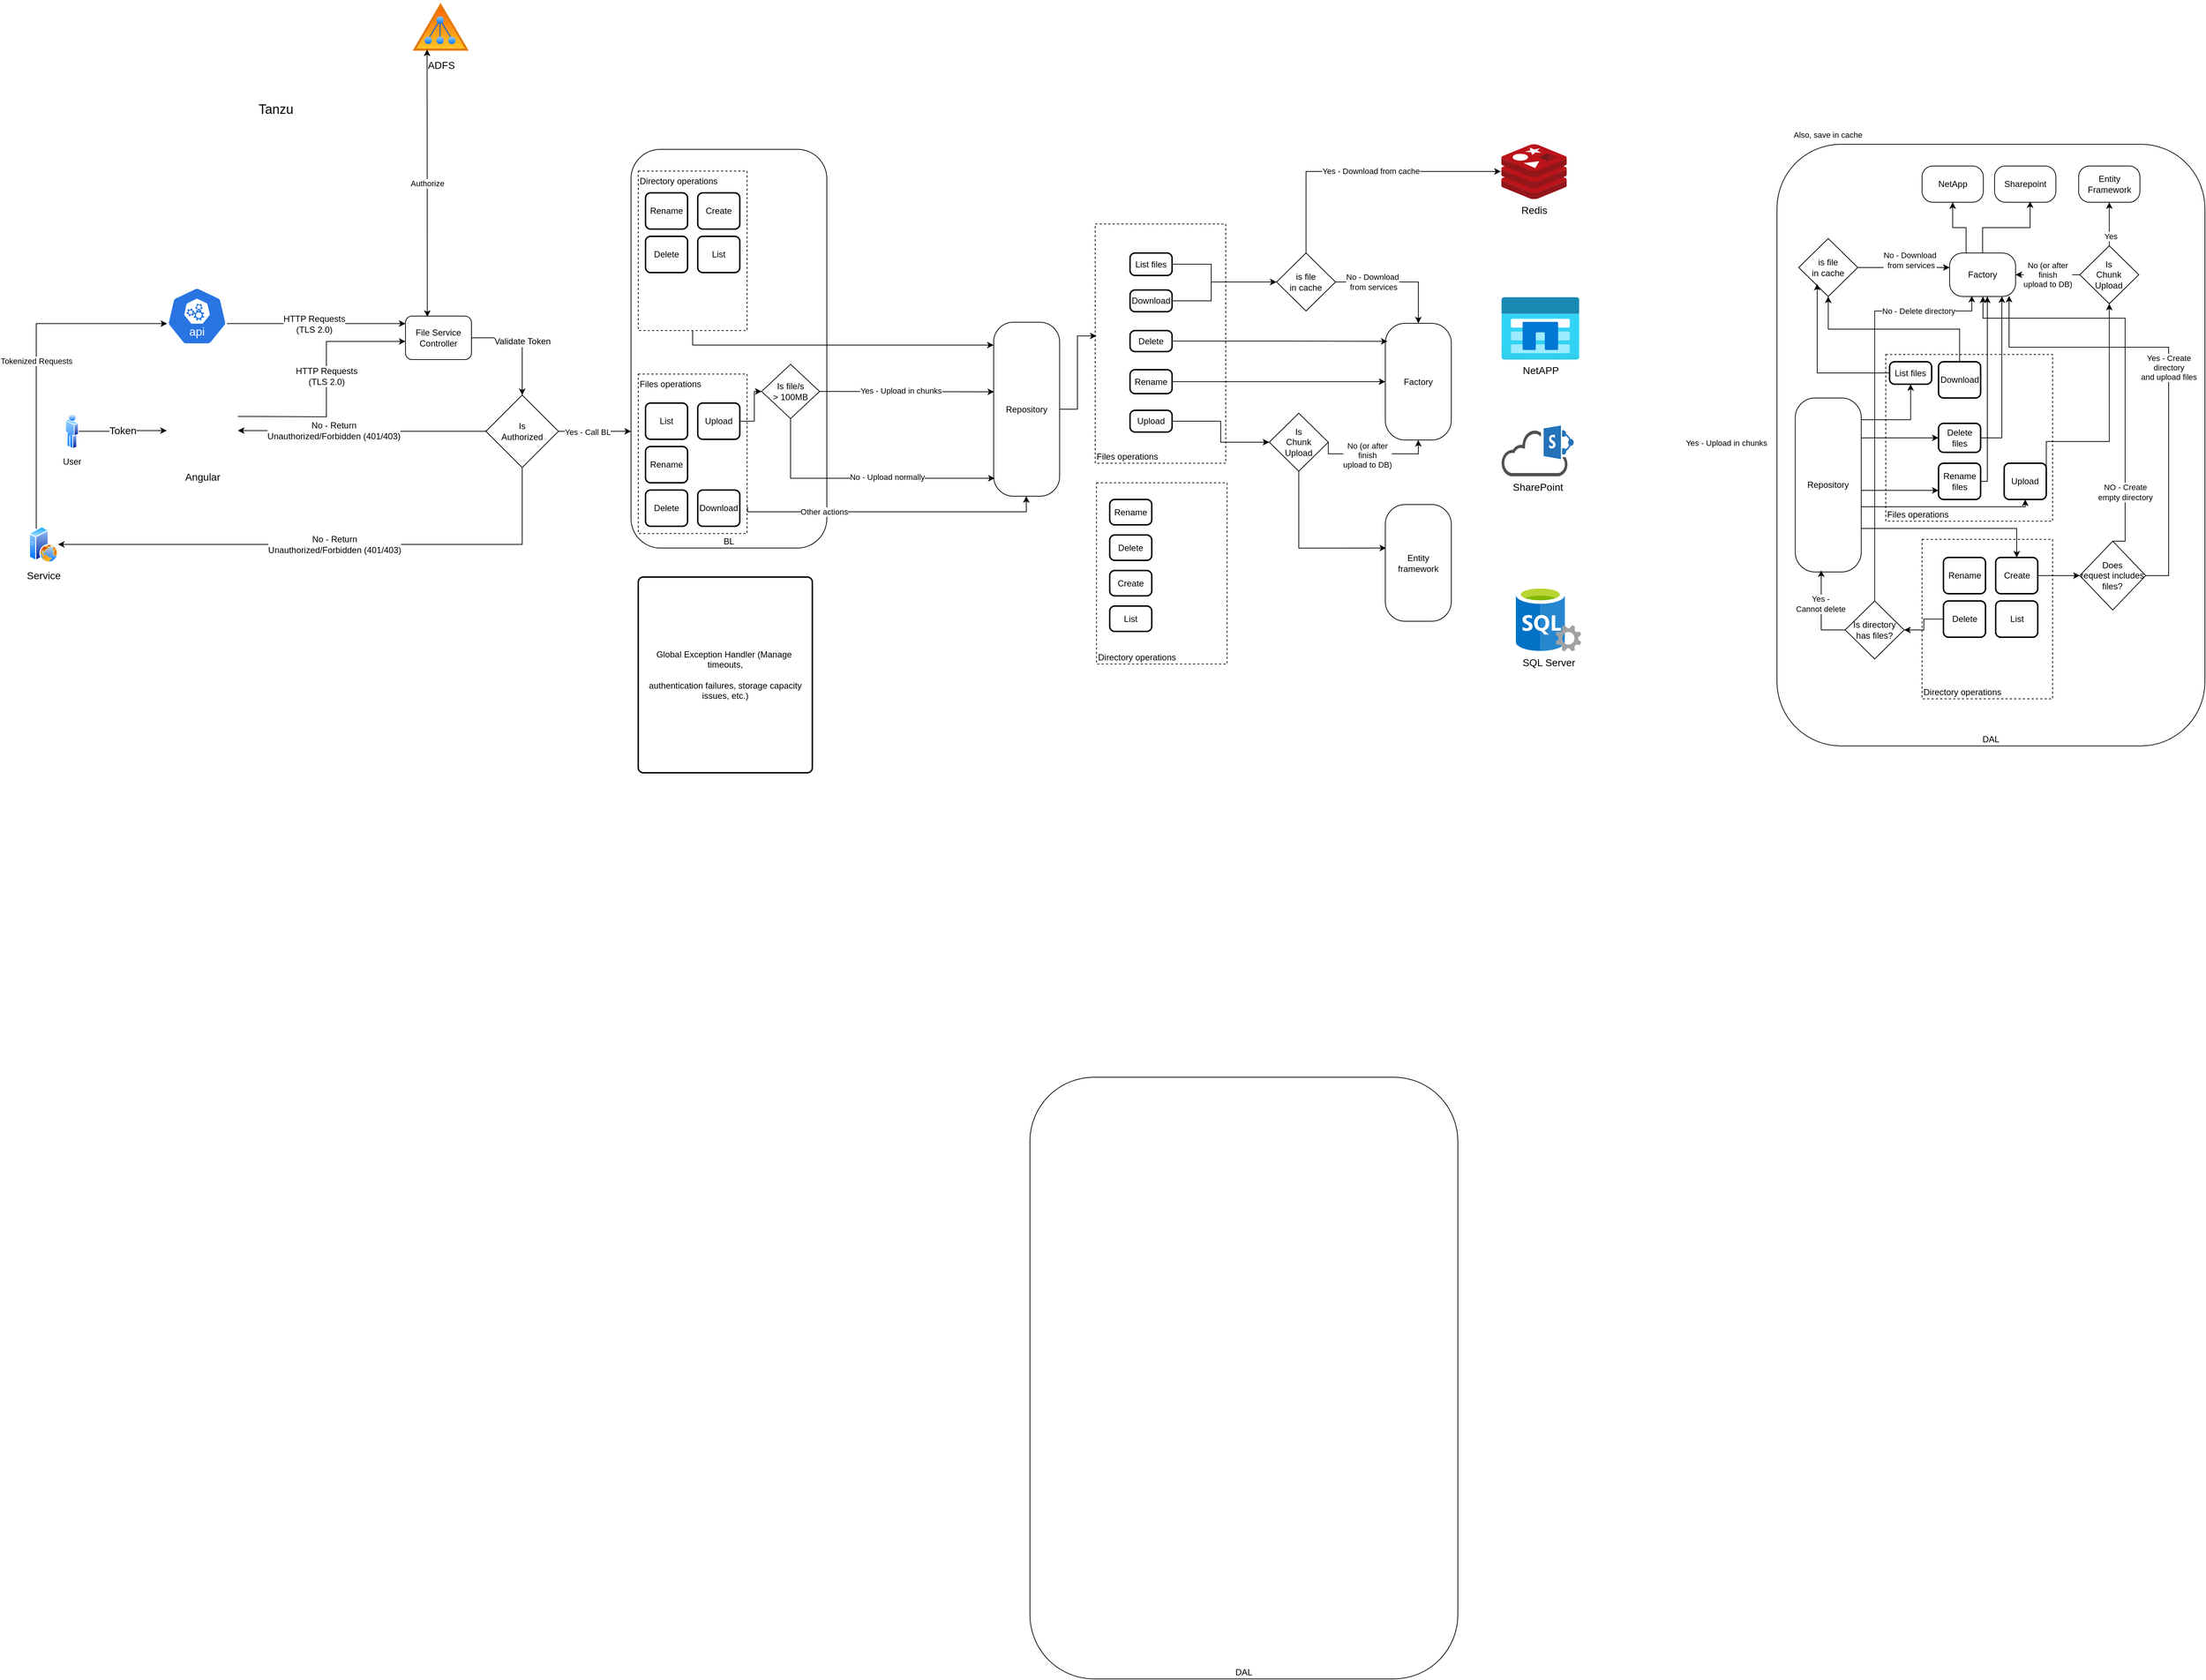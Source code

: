 <mxfile version="26.0.16">
  <diagram name="Page-1" id="DkCKMyg1tVyzqoW7HSBp">
    <mxGraphModel dx="2284" dy="746" grid="1" gridSize="10" guides="1" tooltips="1" connect="1" arrows="1" fold="1" page="1" pageScale="1" pageWidth="850" pageHeight="1100" math="0" shadow="0">
      <root>
        <mxCell id="0" />
        <mxCell id="1" parent="0" />
        <mxCell id="cBA7sRYi_IcgjNRqiYrO-47" value="BL" style="rounded=1;whiteSpace=wrap;html=1;verticalAlign=bottom;" parent="1" vertex="1">
          <mxGeometry x="700" y="220" width="270" height="550" as="geometry" />
        </mxCell>
        <mxCell id="cBA7sRYi_IcgjNRqiYrO-193" value="Files operations" style="rounded=0;whiteSpace=wrap;html=1;dashed=1;align=left;verticalAlign=top;" parent="1" vertex="1">
          <mxGeometry x="710" y="530" width="150" height="220" as="geometry" />
        </mxCell>
        <mxCell id="cBA7sRYi_IcgjNRqiYrO-1" value="&lt;font style=&quot;font-size: 14px;&quot;&gt;Redis&lt;/font&gt;" style="image;sketch=0;aspect=fixed;html=1;points=[];align=center;fontSize=12;image=img/lib/mscae/Cache_Redis_Product.svg;" parent="1" vertex="1">
          <mxGeometry x="1900" y="213.0" width="90" height="75.6" as="geometry" />
        </mxCell>
        <mxCell id="cBA7sRYi_IcgjNRqiYrO-2" value="&lt;font style=&quot;font-size: 14px;&quot;&gt;SQL Server&lt;/font&gt;" style="image;sketch=0;aspect=fixed;html=1;points=[];align=center;fontSize=12;image=img/lib/mscae/SQL_Servers.svg;" parent="1" vertex="1">
          <mxGeometry x="1920.0" y="822.5" width="90" height="90" as="geometry" />
        </mxCell>
        <mxCell id="cBA7sRYi_IcgjNRqiYrO-3" value="&lt;font style=&quot;font-size: 14px;&quot;&gt;SharePoint&lt;/font&gt;" style="sketch=0;pointerEvents=1;shadow=0;dashed=0;html=1;strokeColor=none;fillColor=#505050;labelPosition=center;verticalLabelPosition=bottom;outlineConnect=0;verticalAlign=top;align=center;shape=mxgraph.office.clouds.cloud_sharepoint;" parent="1" vertex="1">
          <mxGeometry x="1900" y="601" width="100" height="70" as="geometry" />
        </mxCell>
        <mxCell id="cBA7sRYi_IcgjNRqiYrO-4" value="&lt;font style=&quot;font-size: 14px;&quot;&gt;NetAPP&lt;/font&gt;" style="image;aspect=fixed;html=1;points=[];align=center;fontSize=12;image=img/lib/azure2/storage/Azure_NetApp_Files.svg;" parent="1" vertex="1">
          <mxGeometry x="1900" y="424" width="107.5" height="86" as="geometry" />
        </mxCell>
        <mxCell id="cBA7sRYi_IcgjNRqiYrO-5" value="&lt;font style=&quot;font-size: 14px;&quot;&gt;ADFS&lt;/font&gt;" style="image;aspect=fixed;perimeter=ellipsePerimeter;html=1;align=center;shadow=0;dashed=0;spacingTop=3;image=img/lib/active_directory/active_directory.svg;" parent="1" vertex="1">
          <mxGeometry x="395.29" y="14" width="84.71" height="72" as="geometry" />
        </mxCell>
        <mxCell id="cBA7sRYi_IcgjNRqiYrO-35" value="&lt;font style=&quot;font-size: 12px;&quot;&gt;HTTP Requests &lt;br&gt;(TLS 2.0)&lt;/font&gt;" style="edgeStyle=orthogonalEdgeStyle;rounded=0;orthogonalLoop=1;jettySize=auto;html=1;entryX=0;entryY=0.5;entryDx=0;entryDy=0;exitX=1;exitY=0.25;exitDx=0;exitDy=0;" parent="1" edge="1">
          <mxGeometry x="0.06" relative="1" as="geometry">
            <mxPoint x="158.0" y="588.47" as="sourcePoint" />
            <mxPoint x="389.04" y="484.97" as="targetPoint" />
            <Array as="points">
              <mxPoint x="178" y="588.97" />
              <mxPoint x="280" y="588.97" />
              <mxPoint x="280" y="484.97" />
            </Array>
            <mxPoint as="offset" />
          </mxGeometry>
        </mxCell>
        <mxCell id="cBA7sRYi_IcgjNRqiYrO-6" value="&lt;font style=&quot;font-size: 14px;&quot;&gt;Angular&lt;/font&gt;" style="shape=image;html=1;verticalAlign=top;verticalLabelPosition=bottom;labelBackgroundColor=#ffffff;imageAspect=0;aspect=fixed;image=https://cdn0.iconfinder.com/data/icons/long-shadow-web-icons/512/angular-symbol-128.png" parent="1" vertex="1">
          <mxGeometry x="60" y="559" width="98" height="98" as="geometry" />
        </mxCell>
        <mxCell id="cBA7sRYi_IcgjNRqiYrO-17" value="&lt;font style=&quot;font-size: 14px;&quot;&gt;Token&lt;/font&gt;" style="edgeStyle=orthogonalEdgeStyle;rounded=0;orthogonalLoop=1;jettySize=auto;html=1;" parent="1" source="cBA7sRYi_IcgjNRqiYrO-13" target="cBA7sRYi_IcgjNRqiYrO-6" edge="1">
          <mxGeometry relative="1" as="geometry" />
        </mxCell>
        <mxCell id="cBA7sRYi_IcgjNRqiYrO-13" value="User" style="image;aspect=fixed;perimeter=ellipsePerimeter;html=1;align=center;shadow=0;dashed=0;spacingTop=3;image=img/lib/active_directory/user.svg;" parent="1" vertex="1">
          <mxGeometry x="-80" y="584" width="18.5" height="50" as="geometry" />
        </mxCell>
        <mxCell id="cBA7sRYi_IcgjNRqiYrO-24" value="&lt;font style=&quot;font-size: 14px;&quot;&gt;Service&lt;/font&gt;" style="image;aspect=fixed;perimeter=ellipsePerimeter;html=1;align=center;shadow=0;dashed=0;spacingTop=3;image=img/lib/active_directory/web_server.svg;" parent="1" vertex="1">
          <mxGeometry x="-130" y="740" width="40" height="50" as="geometry" />
        </mxCell>
        <mxCell id="cBA7sRYi_IcgjNRqiYrO-45" value="&lt;font style=&quot;font-size: 12px;&quot;&gt;Validate Token&lt;/font&gt;" style="edgeStyle=orthogonalEdgeStyle;rounded=0;orthogonalLoop=1;jettySize=auto;html=1;exitX=1;exitY=0.5;exitDx=0;exitDy=0;entryX=0.5;entryY=0;entryDx=0;entryDy=0;" parent="1" source="cBA7sRYi_IcgjNRqiYrO-28" target="cBA7sRYi_IcgjNRqiYrO-43" edge="1">
          <mxGeometry relative="1" as="geometry" />
        </mxCell>
        <mxCell id="cBA7sRYi_IcgjNRqiYrO-28" value="File Service Controller" style="rounded=1;whiteSpace=wrap;html=1;" parent="1" vertex="1">
          <mxGeometry x="389.04" y="450" width="90.96" height="60" as="geometry" />
        </mxCell>
        <mxCell id="cBA7sRYi_IcgjNRqiYrO-39" value="Authorize" style="endArrow=classic;startArrow=classic;html=1;rounded=0;entryX=0.25;entryY=1;entryDx=0;entryDy=0;exitX=0.331;exitY=0.018;exitDx=0;exitDy=0;exitPerimeter=0;" parent="1" source="cBA7sRYi_IcgjNRqiYrO-28" target="cBA7sRYi_IcgjNRqiYrO-5" edge="1">
          <mxGeometry width="50" height="50" relative="1" as="geometry">
            <mxPoint x="420" y="390" as="sourcePoint" />
            <mxPoint x="470" y="340" as="targetPoint" />
          </mxGeometry>
        </mxCell>
        <mxCell id="cBA7sRYi_IcgjNRqiYrO-46" value="&lt;font style=&quot;font-size: 12px;&quot;&gt;No - Return &lt;br&gt;Unauthorized/Forbidden (401/403)&lt;/font&gt;" style="edgeStyle=orthogonalEdgeStyle;rounded=0;orthogonalLoop=1;jettySize=auto;html=1;exitX=0;exitY=0.5;exitDx=0;exitDy=0;" parent="1" source="cBA7sRYi_IcgjNRqiYrO-43" target="cBA7sRYi_IcgjNRqiYrO-6" edge="1">
          <mxGeometry x="0.23" relative="1" as="geometry">
            <mxPoint as="offset" />
          </mxGeometry>
        </mxCell>
        <mxCell id="cBA7sRYi_IcgjNRqiYrO-51" style="edgeStyle=orthogonalEdgeStyle;rounded=0;orthogonalLoop=1;jettySize=auto;html=1;exitX=0;exitY=0.5;exitDx=0;exitDy=0;" parent="1" source="cBA7sRYi_IcgjNRqiYrO-43" target="cBA7sRYi_IcgjNRqiYrO-24" edge="1">
          <mxGeometry relative="1" as="geometry">
            <Array as="points">
              <mxPoint x="550" y="608" />
              <mxPoint x="550" y="765" />
            </Array>
          </mxGeometry>
        </mxCell>
        <mxCell id="cBA7sRYi_IcgjNRqiYrO-52" value="&lt;font style=&quot;font-size: 12px;&quot;&gt;No - Return &lt;br&gt;Unauthorized/Forbidden (401/403)&lt;/font&gt;" style="edgeLabel;html=1;align=center;verticalAlign=middle;resizable=0;points=[];" parent="cBA7sRYi_IcgjNRqiYrO-51" vertex="1" connectable="0">
          <mxGeometry x="-0.086" relative="1" as="geometry">
            <mxPoint x="-80" as="offset" />
          </mxGeometry>
        </mxCell>
        <mxCell id="cBA7sRYi_IcgjNRqiYrO-113" style="edgeStyle=orthogonalEdgeStyle;rounded=0;orthogonalLoop=1;jettySize=auto;html=1;" parent="1" source="cBA7sRYi_IcgjNRqiYrO-43" target="cBA7sRYi_IcgjNRqiYrO-47" edge="1">
          <mxGeometry relative="1" as="geometry">
            <Array as="points">
              <mxPoint x="670" y="609" />
              <mxPoint x="670" y="609" />
            </Array>
          </mxGeometry>
        </mxCell>
        <mxCell id="cBA7sRYi_IcgjNRqiYrO-114" value="Yes - Call BL" style="edgeLabel;html=1;align=center;verticalAlign=middle;resizable=0;points=[];" parent="cBA7sRYi_IcgjNRqiYrO-113" vertex="1" connectable="0">
          <mxGeometry x="-0.214" y="-1" relative="1" as="geometry">
            <mxPoint as="offset" />
          </mxGeometry>
        </mxCell>
        <mxCell id="cBA7sRYi_IcgjNRqiYrO-43" value="Is &lt;br&gt;Authorized" style="rhombus;whiteSpace=wrap;html=1;" parent="1" vertex="1">
          <mxGeometry x="500" y="559" width="100" height="100" as="geometry" />
        </mxCell>
        <mxCell id="cBA7sRYi_IcgjNRqiYrO-59" value="DAL" style="rounded=1;whiteSpace=wrap;html=1;verticalAlign=bottom;" parent="1" vertex="1">
          <mxGeometry x="1250" y="1500" width="590" height="830" as="geometry" />
        </mxCell>
        <mxCell id="cBA7sRYi_IcgjNRqiYrO-63" style="edgeStyle=orthogonalEdgeStyle;rounded=0;orthogonalLoop=1;jettySize=auto;html=1;exitX=0;exitY=0.5;exitDx=0;exitDy=0;entryX=0.5;entryY=1;entryDx=0;entryDy=0;" parent="1" edge="1">
          <mxGeometry relative="1" as="geometry">
            <mxPoint x="879.04" y="650" as="sourcePoint" />
          </mxGeometry>
        </mxCell>
        <mxCell id="cBA7sRYi_IcgjNRqiYrO-65" style="edgeStyle=orthogonalEdgeStyle;rounded=0;orthogonalLoop=1;jettySize=auto;html=1;" parent="1" edge="1">
          <mxGeometry relative="1" as="geometry">
            <mxPoint x="970" y="650.034" as="sourcePoint" />
            <Array as="points">
              <mxPoint x="1015" y="650" />
            </Array>
          </mxGeometry>
        </mxCell>
        <mxCell id="cBA7sRYi_IcgjNRqiYrO-75" style="edgeStyle=orthogonalEdgeStyle;rounded=0;orthogonalLoop=1;jettySize=auto;html=1;entryX=1;entryY=0.5;entryDx=0;entryDy=0;" parent="1" edge="1">
          <mxGeometry relative="1" as="geometry">
            <mxPoint x="1015.517" y="539" as="sourcePoint" />
          </mxGeometry>
        </mxCell>
        <mxCell id="cBA7sRYi_IcgjNRqiYrO-76" style="edgeStyle=orthogonalEdgeStyle;rounded=0;orthogonalLoop=1;jettySize=auto;html=1;entryX=0;entryY=0.5;entryDx=0;entryDy=0;" parent="1" edge="1">
          <mxGeometry relative="1" as="geometry">
            <mxPoint x="833.586" y="539" as="sourcePoint" />
          </mxGeometry>
        </mxCell>
        <mxCell id="cBA7sRYi_IcgjNRqiYrO-69" style="edgeStyle=orthogonalEdgeStyle;rounded=0;orthogonalLoop=1;jettySize=auto;html=1;exitX=0.995;exitY=0.63;exitDx=0;exitDy=0;exitPerimeter=0;" parent="1" source="cBA7sRYi_IcgjNRqiYrO-72" target="cBA7sRYi_IcgjNRqiYrO-28" edge="1">
          <mxGeometry relative="1" as="geometry">
            <mxPoint x="153.2" y="460.862" as="sourcePoint" />
            <Array as="points">
              <mxPoint x="330" y="460" />
              <mxPoint x="330" y="460" />
            </Array>
          </mxGeometry>
        </mxCell>
        <mxCell id="cBA7sRYi_IcgjNRqiYrO-71" value="&lt;span style=&quot;font-size: 12px;&quot;&gt;HTTP Requests &lt;br&gt;(TLS 2.0)&lt;/span&gt;" style="edgeLabel;html=1;align=center;verticalAlign=middle;resizable=0;points=[];" parent="cBA7sRYi_IcgjNRqiYrO-69" vertex="1" connectable="0">
          <mxGeometry x="-0.276" relative="1" as="geometry">
            <mxPoint x="31" as="offset" />
          </mxGeometry>
        </mxCell>
        <mxCell id="cBA7sRYi_IcgjNRqiYrO-70" value="Tokenized Requests" style="edgeStyle=orthogonalEdgeStyle;rounded=0;orthogonalLoop=1;jettySize=auto;html=1;entryX=0.005;entryY=0.63;entryDx=0;entryDy=0;entryPerimeter=0;" parent="1" source="cBA7sRYi_IcgjNRqiYrO-24" target="cBA7sRYi_IcgjNRqiYrO-72" edge="1">
          <mxGeometry relative="1" as="geometry">
            <mxPoint x="110" y="460.016" as="targetPoint" />
            <Array as="points">
              <mxPoint x="-120" y="460" />
            </Array>
          </mxGeometry>
        </mxCell>
        <mxCell id="cBA7sRYi_IcgjNRqiYrO-72" value="" style="aspect=fixed;sketch=0;html=1;dashed=0;whitespace=wrap;verticalLabelPosition=bottom;verticalAlign=top;fillColor=#2875E2;strokeColor=#ffffff;points=[[0.005,0.63,0],[0.1,0.2,0],[0.9,0.2,0],[0.5,0,0],[0.995,0.63,0],[0.72,0.99,0],[0.5,1,0],[0.28,0.99,0]];shape=mxgraph.kubernetes.icon2;kubernetesLabel=1;prIcon=api" parent="1" vertex="1">
          <mxGeometry x="60" y="410" width="83.33" height="80" as="geometry" />
        </mxCell>
        <mxCell id="cBA7sRYi_IcgjNRqiYrO-237" style="edgeStyle=orthogonalEdgeStyle;rounded=0;orthogonalLoop=1;jettySize=auto;html=1;entryX=0;entryY=0.5;entryDx=0;entryDy=0;" parent="1" source="cBA7sRYi_IcgjNRqiYrO-95" target="cBA7sRYi_IcgjNRqiYrO-99" edge="1">
          <mxGeometry relative="1" as="geometry" />
        </mxCell>
        <mxCell id="cBA7sRYi_IcgjNRqiYrO-95" value="Upload" style="rounded=1;whiteSpace=wrap;html=1;absoluteArcSize=1;arcSize=14;strokeWidth=2;" parent="1" vertex="1">
          <mxGeometry x="792" y="570" width="58" height="50" as="geometry" />
        </mxCell>
        <mxCell id="cBA7sRYi_IcgjNRqiYrO-196" style="edgeStyle=orthogonalEdgeStyle;rounded=0;orthogonalLoop=1;jettySize=auto;html=1;exitX=1;exitY=0.5;exitDx=0;exitDy=0;entryX=0.007;entryY=0.4;entryDx=0;entryDy=0;entryPerimeter=0;" parent="1" source="cBA7sRYi_IcgjNRqiYrO-99" target="cBA7sRYi_IcgjNRqiYrO-111" edge="1">
          <mxGeometry relative="1" as="geometry">
            <Array as="points">
              <mxPoint x="1201" y="554" />
            </Array>
          </mxGeometry>
        </mxCell>
        <mxCell id="cBA7sRYi_IcgjNRqiYrO-197" value="Yes - Upload in chunks" style="edgeLabel;html=1;align=center;verticalAlign=middle;resizable=0;points=[];" parent="cBA7sRYi_IcgjNRqiYrO-196" vertex="1" connectable="0">
          <mxGeometry x="-0.526" y="2" relative="1" as="geometry">
            <mxPoint x="55" y="1" as="offset" />
          </mxGeometry>
        </mxCell>
        <mxCell id="cBA7sRYi_IcgjNRqiYrO-99" value="Is file/s &lt;br&gt;&amp;gt; 100MB" style="rhombus;whiteSpace=wrap;html=1;" parent="1" vertex="1">
          <mxGeometry x="880" y="516.5" width="80" height="75" as="geometry" />
        </mxCell>
        <mxCell id="cBA7sRYi_IcgjNRqiYrO-103" value="&lt;font style=&quot;font-size: 18px;&quot;&gt;Tanzu&lt;/font&gt;" style="text;html=1;align=center;verticalAlign=middle;resizable=0;points=[];autosize=1;strokeColor=none;fillColor=none;" parent="1" vertex="1">
          <mxGeometry x="175" y="145" width="70" height="40" as="geometry" />
        </mxCell>
        <mxCell id="cBA7sRYi_IcgjNRqiYrO-111" value="Repository" style="rounded=1;whiteSpace=wrap;html=1;arcSize=30;" parent="1" vertex="1">
          <mxGeometry x="1200" y="458.5" width="90.96" height="240" as="geometry" />
        </mxCell>
        <mxCell id="cBA7sRYi_IcgjNRqiYrO-123" value="Download" style="rounded=1;whiteSpace=wrap;html=1;absoluteArcSize=1;arcSize=14;strokeWidth=2;" parent="1" vertex="1">
          <mxGeometry x="792" y="690" width="58" height="50" as="geometry" />
        </mxCell>
        <mxCell id="cBA7sRYi_IcgjNRqiYrO-124" value="List" style="rounded=1;whiteSpace=wrap;html=1;absoluteArcSize=1;arcSize=14;strokeWidth=2;" parent="1" vertex="1">
          <mxGeometry x="720" y="570" width="58" height="50" as="geometry" />
        </mxCell>
        <mxCell id="cBA7sRYi_IcgjNRqiYrO-125" value="Rename" style="rounded=1;whiteSpace=wrap;html=1;absoluteArcSize=1;arcSize=14;strokeWidth=2;" parent="1" vertex="1">
          <mxGeometry x="720" y="630" width="58" height="50" as="geometry" />
        </mxCell>
        <mxCell id="cBA7sRYi_IcgjNRqiYrO-126" value="Delete" style="rounded=1;whiteSpace=wrap;html=1;absoluteArcSize=1;arcSize=14;strokeWidth=2;" parent="1" vertex="1">
          <mxGeometry x="720" y="690" width="58" height="50" as="geometry" />
        </mxCell>
        <mxCell id="cBA7sRYi_IcgjNRqiYrO-129" style="edgeStyle=orthogonalEdgeStyle;rounded=0;orthogonalLoop=1;jettySize=auto;html=1;exitX=1.004;exitY=0.833;exitDx=0;exitDy=0;exitPerimeter=0;" parent="1" source="cBA7sRYi_IcgjNRqiYrO-193" target="cBA7sRYi_IcgjNRqiYrO-111" edge="1">
          <mxGeometry relative="1" as="geometry">
            <mxPoint x="970" y="740" as="sourcePoint" />
            <mxPoint x="1160" y="680" as="targetPoint" />
            <Array as="points">
              <mxPoint x="861" y="720" />
              <mxPoint x="1245" y="720" />
            </Array>
          </mxGeometry>
        </mxCell>
        <mxCell id="cBA7sRYi_IcgjNRqiYrO-130" value="Other actions" style="edgeLabel;html=1;align=center;verticalAlign=middle;resizable=0;points=[];" parent="cBA7sRYi_IcgjNRqiYrO-129" vertex="1" connectable="0">
          <mxGeometry x="-0.589" y="-1" relative="1" as="geometry">
            <mxPoint x="27" y="-1" as="offset" />
          </mxGeometry>
        </mxCell>
        <mxCell id="cBA7sRYi_IcgjNRqiYrO-240" style="edgeStyle=orthogonalEdgeStyle;rounded=0;orthogonalLoop=1;jettySize=auto;html=1;" parent="1" source="cBA7sRYi_IcgjNRqiYrO-200" target="cBA7sRYi_IcgjNRqiYrO-111" edge="1">
          <mxGeometry relative="1" as="geometry">
            <Array as="points">
              <mxPoint x="785" y="490" />
            </Array>
          </mxGeometry>
        </mxCell>
        <mxCell id="cBA7sRYi_IcgjNRqiYrO-200" value="Directory operations" style="rounded=0;whiteSpace=wrap;html=1;dashed=1;align=left;verticalAlign=top;" parent="1" vertex="1">
          <mxGeometry x="710" y="250" width="150" height="220" as="geometry" />
        </mxCell>
        <mxCell id="cBA7sRYi_IcgjNRqiYrO-201" value="Create" style="rounded=1;whiteSpace=wrap;html=1;absoluteArcSize=1;arcSize=14;strokeWidth=2;" parent="1" vertex="1">
          <mxGeometry x="792" y="280" width="58" height="50" as="geometry" />
        </mxCell>
        <mxCell id="cBA7sRYi_IcgjNRqiYrO-203" value="List" style="rounded=1;whiteSpace=wrap;html=1;absoluteArcSize=1;arcSize=14;strokeWidth=2;" parent="1" vertex="1">
          <mxGeometry x="792" y="340" width="58" height="50" as="geometry" />
        </mxCell>
        <mxCell id="cBA7sRYi_IcgjNRqiYrO-204" value="Rename" style="rounded=1;whiteSpace=wrap;html=1;absoluteArcSize=1;arcSize=14;strokeWidth=2;" parent="1" vertex="1">
          <mxGeometry x="720" y="280" width="58" height="50" as="geometry" />
        </mxCell>
        <mxCell id="cBA7sRYi_IcgjNRqiYrO-205" value="Delete" style="rounded=1;whiteSpace=wrap;html=1;absoluteArcSize=1;arcSize=14;strokeWidth=2;" parent="1" vertex="1">
          <mxGeometry x="720" y="340" width="58" height="50" as="geometry" />
        </mxCell>
        <mxCell id="CK9umGI7x9kUIgqdE483-1" value="Global Exception Handler (Manage&amp;nbsp; timeouts,&lt;br/&gt;&lt;br&gt;authentication failures, storage capacity issues, etc.)" style="rounded=1;whiteSpace=wrap;html=1;absoluteArcSize=1;arcSize=14;strokeWidth=2;" vertex="1" parent="1">
          <mxGeometry x="710" y="810" width="240" height="270" as="geometry" />
        </mxCell>
        <mxCell id="CK9umGI7x9kUIgqdE483-2" value="DAL" style="rounded=1;whiteSpace=wrap;html=1;verticalAlign=bottom;" vertex="1" parent="1">
          <mxGeometry x="2280" y="213" width="590" height="830" as="geometry" />
        </mxCell>
        <mxCell id="CK9umGI7x9kUIgqdE483-3" value="Yes - Upload in chunks" style="edgeLabel;html=1;align=center;verticalAlign=middle;resizable=0;points=[];" vertex="1" connectable="0" parent="1">
          <mxGeometry x="2210" y="625.231" as="geometry" />
        </mxCell>
        <mxCell id="CK9umGI7x9kUIgqdE483-4" style="edgeStyle=orthogonalEdgeStyle;rounded=0;orthogonalLoop=1;jettySize=auto;html=1;exitX=0.25;exitY=0;exitDx=0;exitDy=0;" edge="1" parent="1" source="CK9umGI7x9kUIgqdE483-5" target="CK9umGI7x9kUIgqdE483-6">
          <mxGeometry relative="1" as="geometry" />
        </mxCell>
        <mxCell id="CK9umGI7x9kUIgqdE483-5" value="Factory" style="rounded=1;whiteSpace=wrap;html=1;arcSize=30;" vertex="1" parent="1">
          <mxGeometry x="2518" y="363" width="90.96" height="60" as="geometry" />
        </mxCell>
        <mxCell id="CK9umGI7x9kUIgqdE483-6" value="NetApp" style="rounded=1;whiteSpace=wrap;html=1;arcSize=30;verticalAlign=middle;" vertex="1" parent="1">
          <mxGeometry x="2480" y="243" width="84.52" height="50" as="geometry" />
        </mxCell>
        <mxCell id="CK9umGI7x9kUIgqdE483-7" value="Repository" style="rounded=1;whiteSpace=wrap;html=1;arcSize=30;" vertex="1" parent="1">
          <mxGeometry x="2305.21" y="563" width="90.96" height="240" as="geometry" />
        </mxCell>
        <mxCell id="CK9umGI7x9kUIgqdE483-8" style="edgeStyle=orthogonalEdgeStyle;rounded=0;orthogonalLoop=1;jettySize=auto;html=1;entryX=0.5;entryY=1;entryDx=0;entryDy=0;" edge="1" parent="1" source="CK9umGI7x9kUIgqdE483-11" target="CK9umGI7x9kUIgqdE483-13">
          <mxGeometry relative="1" as="geometry" />
        </mxCell>
        <mxCell id="CK9umGI7x9kUIgqdE483-9" value="Yes" style="edgeLabel;html=1;align=center;verticalAlign=middle;resizable=0;points=[];" vertex="1" connectable="0" parent="CK9umGI7x9kUIgqdE483-8">
          <mxGeometry x="-0.565" y="-2" relative="1" as="geometry">
            <mxPoint as="offset" />
          </mxGeometry>
        </mxCell>
        <mxCell id="CK9umGI7x9kUIgqdE483-10" value="No (or after &lt;br&gt;finish &lt;br&gt;upload to DB)" style="edgeStyle=orthogonalEdgeStyle;rounded=0;orthogonalLoop=1;jettySize=auto;html=1;exitX=0;exitY=0.5;exitDx=0;exitDy=0;" edge="1" parent="1" source="CK9umGI7x9kUIgqdE483-11" target="CK9umGI7x9kUIgqdE483-5">
          <mxGeometry x="0.001" relative="1" as="geometry">
            <mxPoint as="offset" />
          </mxGeometry>
        </mxCell>
        <mxCell id="CK9umGI7x9kUIgqdE483-11" value="Is &lt;br&gt;Chunk &lt;br&gt;Upload" style="rhombus;whiteSpace=wrap;html=1;" vertex="1" parent="1">
          <mxGeometry x="2697.47" y="353" width="81.37" height="80" as="geometry" />
        </mxCell>
        <mxCell id="CK9umGI7x9kUIgqdE483-12" value="Sharepoint" style="rounded=1;whiteSpace=wrap;html=1;arcSize=30;verticalAlign=middle;" vertex="1" parent="1">
          <mxGeometry x="2580" y="243" width="84.52" height="50" as="geometry" />
        </mxCell>
        <mxCell id="CK9umGI7x9kUIgqdE483-13" value="Entity Framework" style="rounded=1;whiteSpace=wrap;html=1;arcSize=30;verticalAlign=middle;" vertex="1" parent="1">
          <mxGeometry x="2695.9" y="243" width="84.52" height="50" as="geometry" />
        </mxCell>
        <mxCell id="CK9umGI7x9kUIgqdE483-14" style="edgeStyle=orthogonalEdgeStyle;rounded=0;orthogonalLoop=1;jettySize=auto;html=1;exitX=1;exitY=0.5;exitDx=0;exitDy=0;" edge="1" parent="1" source="CK9umGI7x9kUIgqdE483-16" target="CK9umGI7x9kUIgqdE483-5">
          <mxGeometry relative="1" as="geometry">
            <Array as="points">
              <mxPoint x="2420" y="383" />
              <mxPoint x="2420" y="383" />
            </Array>
          </mxGeometry>
        </mxCell>
        <mxCell id="CK9umGI7x9kUIgqdE483-15" value="&lt;p&gt;No - Download&lt;br&gt;&amp;nbsp;from services&lt;/p&gt;" style="edgeLabel;html=1;align=center;verticalAlign=middle;resizable=0;points=[];" vertex="1" connectable="0" parent="CK9umGI7x9kUIgqdE483-14">
          <mxGeometry x="-0.251" y="-3" relative="1" as="geometry">
            <mxPoint x="24" y="-13" as="offset" />
          </mxGeometry>
        </mxCell>
        <mxCell id="CK9umGI7x9kUIgqdE483-16" value="is file &lt;br&gt;in cache" style="rhombus;whiteSpace=wrap;html=1;" vertex="1" parent="1">
          <mxGeometry x="2310.0" y="343" width="81.37" height="80" as="geometry" />
        </mxCell>
        <mxCell id="CK9umGI7x9kUIgqdE483-17" style="edgeStyle=orthogonalEdgeStyle;rounded=0;orthogonalLoop=1;jettySize=auto;html=1;entryX=0.58;entryY=0.975;entryDx=0;entryDy=0;entryPerimeter=0;" edge="1" parent="1" source="CK9umGI7x9kUIgqdE483-5" target="CK9umGI7x9kUIgqdE483-12">
          <mxGeometry relative="1" as="geometry" />
        </mxCell>
        <mxCell id="CK9umGI7x9kUIgqdE483-18" value="Files operations" style="rounded=0;whiteSpace=wrap;html=1;dashed=1;align=left;verticalAlign=bottom;" vertex="1" parent="1">
          <mxGeometry x="2430" y="503" width="230" height="230" as="geometry" />
        </mxCell>
        <mxCell id="CK9umGI7x9kUIgqdE483-19" value="Delete files" style="rounded=1;whiteSpace=wrap;html=1;absoluteArcSize=1;arcSize=14;strokeWidth=2;" vertex="1" parent="1">
          <mxGeometry x="2502.75" y="598" width="58" height="40" as="geometry" />
        </mxCell>
        <mxCell id="CK9umGI7x9kUIgqdE483-20" value="Upload" style="rounded=1;whiteSpace=wrap;html=1;absoluteArcSize=1;arcSize=14;strokeWidth=2;" vertex="1" parent="1">
          <mxGeometry x="2593.26" y="653" width="58" height="50" as="geometry" />
        </mxCell>
        <mxCell id="CK9umGI7x9kUIgqdE483-21" value="Rename files" style="rounded=1;whiteSpace=wrap;html=1;absoluteArcSize=1;arcSize=14;strokeWidth=2;" vertex="1" parent="1">
          <mxGeometry x="2502.75" y="653" width="58" height="50" as="geometry" />
        </mxCell>
        <mxCell id="CK9umGI7x9kUIgqdE483-22" value="List files" style="rounded=1;whiteSpace=wrap;html=1;absoluteArcSize=1;arcSize=14;strokeWidth=2;" vertex="1" parent="1">
          <mxGeometry x="2435.26" y="513" width="58" height="31" as="geometry" />
        </mxCell>
        <mxCell id="CK9umGI7x9kUIgqdE483-23" style="edgeStyle=orthogonalEdgeStyle;rounded=0;orthogonalLoop=1;jettySize=auto;html=1;exitX=0.5;exitY=0;exitDx=0;exitDy=0;entryX=0.5;entryY=1;entryDx=0;entryDy=0;" edge="1" parent="1" source="CK9umGI7x9kUIgqdE483-24" target="CK9umGI7x9kUIgqdE483-16">
          <mxGeometry relative="1" as="geometry" />
        </mxCell>
        <mxCell id="CK9umGI7x9kUIgqdE483-24" value="Download" style="rounded=1;whiteSpace=wrap;html=1;absoluteArcSize=1;arcSize=14;strokeWidth=2;" vertex="1" parent="1">
          <mxGeometry x="2502.75" y="513" width="58" height="50" as="geometry" />
        </mxCell>
        <mxCell id="CK9umGI7x9kUIgqdE483-25" style="edgeStyle=orthogonalEdgeStyle;rounded=0;orthogonalLoop=1;jettySize=auto;html=1;entryX=0.5;entryY=1;entryDx=0;entryDy=0;" edge="1" parent="1" source="CK9umGI7x9kUIgqdE483-7" target="CK9umGI7x9kUIgqdE483-20">
          <mxGeometry relative="1" as="geometry">
            <Array as="points">
              <mxPoint x="2622" y="713" />
            </Array>
          </mxGeometry>
        </mxCell>
        <mxCell id="CK9umGI7x9kUIgqdE483-26" style="edgeStyle=orthogonalEdgeStyle;rounded=0;orthogonalLoop=1;jettySize=auto;html=1;exitX=1;exitY=0.5;exitDx=0;exitDy=0;entryX=0.5;entryY=1;entryDx=0;entryDy=0;" edge="1" parent="1" source="CK9umGI7x9kUIgqdE483-20" target="CK9umGI7x9kUIgqdE483-11">
          <mxGeometry relative="1" as="geometry">
            <Array as="points">
              <mxPoint x="2651" y="623" />
              <mxPoint x="2738" y="623" />
            </Array>
          </mxGeometry>
        </mxCell>
        <mxCell id="CK9umGI7x9kUIgqdE483-27" style="edgeStyle=orthogonalEdgeStyle;rounded=0;orthogonalLoop=1;jettySize=auto;html=1;entryX=0.792;entryY=0.995;entryDx=0;entryDy=0;entryPerimeter=0;exitX=1;exitY=0.5;exitDx=0;exitDy=0;" edge="1" parent="1" source="CK9umGI7x9kUIgqdE483-19" target="CK9umGI7x9kUIgqdE483-5">
          <mxGeometry relative="1" as="geometry">
            <mxPoint x="2608.96" y="593" as="sourcePoint" />
            <mxPoint x="2712.96" y="628" as="targetPoint" />
            <Array as="points">
              <mxPoint x="2590" y="618" />
            </Array>
          </mxGeometry>
        </mxCell>
        <mxCell id="CK9umGI7x9kUIgqdE483-28" value="Directory operations" style="rounded=0;whiteSpace=wrap;html=1;dashed=1;align=left;verticalAlign=bottom;" vertex="1" parent="1">
          <mxGeometry x="2480" y="758" width="180" height="220" as="geometry" />
        </mxCell>
        <mxCell id="CK9umGI7x9kUIgqdE483-29" style="edgeStyle=orthogonalEdgeStyle;rounded=0;orthogonalLoop=1;jettySize=auto;html=1;entryX=0;entryY=0.5;entryDx=0;entryDy=0;" edge="1" parent="1" source="CK9umGI7x9kUIgqdE483-30" target="CK9umGI7x9kUIgqdE483-38">
          <mxGeometry relative="1" as="geometry" />
        </mxCell>
        <mxCell id="CK9umGI7x9kUIgqdE483-30" value="Create" style="rounded=1;whiteSpace=wrap;html=1;absoluteArcSize=1;arcSize=14;strokeWidth=2;" vertex="1" parent="1">
          <mxGeometry x="2581.52" y="783" width="58" height="50" as="geometry" />
        </mxCell>
        <mxCell id="CK9umGI7x9kUIgqdE483-31" value="List" style="rounded=1;whiteSpace=wrap;html=1;absoluteArcSize=1;arcSize=14;strokeWidth=2;" vertex="1" parent="1">
          <mxGeometry x="2581.52" y="843" width="58" height="50" as="geometry" />
        </mxCell>
        <mxCell id="CK9umGI7x9kUIgqdE483-32" value="Rename" style="rounded=1;whiteSpace=wrap;html=1;absoluteArcSize=1;arcSize=14;strokeWidth=2;" vertex="1" parent="1">
          <mxGeometry x="2509.52" y="783" width="58" height="50" as="geometry" />
        </mxCell>
        <mxCell id="CK9umGI7x9kUIgqdE483-33" style="edgeStyle=orthogonalEdgeStyle;rounded=0;orthogonalLoop=1;jettySize=auto;html=1;exitX=0;exitY=0.5;exitDx=0;exitDy=0;entryX=1;entryY=0.5;entryDx=0;entryDy=0;" edge="1" parent="1" source="CK9umGI7x9kUIgqdE483-34" target="CK9umGI7x9kUIgqdE483-40">
          <mxGeometry relative="1" as="geometry" />
        </mxCell>
        <mxCell id="CK9umGI7x9kUIgqdE483-34" value="Delete" style="rounded=1;whiteSpace=wrap;html=1;absoluteArcSize=1;arcSize=14;strokeWidth=2;" vertex="1" parent="1">
          <mxGeometry x="2509.52" y="843" width="58" height="50" as="geometry" />
        </mxCell>
        <mxCell id="CK9umGI7x9kUIgqdE483-35" style="edgeStyle=orthogonalEdgeStyle;rounded=0;orthogonalLoop=1;jettySize=auto;html=1;entryX=0;entryY=0.75;entryDx=0;entryDy=0;" edge="1" parent="1" source="CK9umGI7x9kUIgqdE483-7" target="CK9umGI7x9kUIgqdE483-21">
          <mxGeometry relative="1" as="geometry">
            <Array as="points">
              <mxPoint x="2493" y="691" />
            </Array>
          </mxGeometry>
        </mxCell>
        <mxCell id="CK9umGI7x9kUIgqdE483-36" style="edgeStyle=orthogonalEdgeStyle;rounded=0;orthogonalLoop=1;jettySize=auto;html=1;" edge="1" parent="1" source="CK9umGI7x9kUIgqdE483-21" target="CK9umGI7x9kUIgqdE483-5">
          <mxGeometry relative="1" as="geometry">
            <Array as="points">
              <mxPoint x="2570" y="678" />
            </Array>
          </mxGeometry>
        </mxCell>
        <mxCell id="CK9umGI7x9kUIgqdE483-37" value="NO - Create &lt;br&gt;empty directory" style="edgeStyle=orthogonalEdgeStyle;rounded=0;orthogonalLoop=1;jettySize=auto;html=1;exitX=0.5;exitY=0;exitDx=0;exitDy=0;" edge="1" parent="1" source="CK9umGI7x9kUIgqdE483-38" target="CK9umGI7x9kUIgqdE483-5">
          <mxGeometry x="-0.693" relative="1" as="geometry">
            <Array as="points">
              <mxPoint x="2760" y="761" />
              <mxPoint x="2760" y="453" />
              <mxPoint x="2564" y="453" />
            </Array>
            <mxPoint as="offset" />
          </mxGeometry>
        </mxCell>
        <mxCell id="CK9umGI7x9kUIgqdE483-38" value="Does &lt;br&gt;request includes &lt;br&gt;files?" style="rhombus;whiteSpace=wrap;html=1;" vertex="1" parent="1">
          <mxGeometry x="2697.47" y="760.5" width="90.95" height="95" as="geometry" />
        </mxCell>
        <mxCell id="CK9umGI7x9kUIgqdE483-39" style="edgeStyle=orthogonalEdgeStyle;rounded=0;orthogonalLoop=1;jettySize=auto;html=1;entryX=0.5;entryY=0;entryDx=0;entryDy=0;" edge="1" parent="1" source="CK9umGI7x9kUIgqdE483-7" target="CK9umGI7x9kUIgqdE483-30">
          <mxGeometry relative="1" as="geometry">
            <Array as="points">
              <mxPoint x="2611" y="743" />
            </Array>
          </mxGeometry>
        </mxCell>
        <mxCell id="CK9umGI7x9kUIgqdE483-40" value="Is directory has files?" style="rhombus;whiteSpace=wrap;html=1;" vertex="1" parent="1">
          <mxGeometry x="2374" y="843" width="81.37" height="80" as="geometry" />
        </mxCell>
        <mxCell id="CK9umGI7x9kUIgqdE483-41" value="Yes - Create &lt;br&gt;directory &lt;br&gt;and upload files" style="edgeStyle=orthogonalEdgeStyle;rounded=0;orthogonalLoop=1;jettySize=auto;html=1;exitX=1;exitY=0.5;exitDx=0;exitDy=0;" edge="1" parent="1" source="CK9umGI7x9kUIgqdE483-38">
          <mxGeometry relative="1" as="geometry">
            <mxPoint x="2600" y="422" as="targetPoint" />
            <Array as="points">
              <mxPoint x="2820" y="808" />
              <mxPoint x="2820" y="493" />
              <mxPoint x="2600" y="493" />
            </Array>
          </mxGeometry>
        </mxCell>
        <mxCell id="CK9umGI7x9kUIgqdE483-42" style="edgeStyle=orthogonalEdgeStyle;rounded=0;orthogonalLoop=1;jettySize=auto;html=1;entryX=0.5;entryY=1;entryDx=0;entryDy=0;" edge="1" parent="1" source="CK9umGI7x9kUIgqdE483-7" target="CK9umGI7x9kUIgqdE483-22">
          <mxGeometry relative="1" as="geometry">
            <Array as="points">
              <mxPoint x="2464" y="593" />
            </Array>
          </mxGeometry>
        </mxCell>
        <mxCell id="CK9umGI7x9kUIgqdE483-43" style="edgeStyle=orthogonalEdgeStyle;rounded=0;orthogonalLoop=1;jettySize=auto;html=1;entryX=0.313;entryY=0.782;entryDx=0;entryDy=0;entryPerimeter=0;" edge="1" parent="1" source="CK9umGI7x9kUIgqdE483-22" target="CK9umGI7x9kUIgqdE483-16">
          <mxGeometry relative="1" as="geometry" />
        </mxCell>
        <mxCell id="CK9umGI7x9kUIgqdE483-44" style="edgeStyle=orthogonalEdgeStyle;rounded=0;orthogonalLoop=1;jettySize=auto;html=1;entryX=0;entryY=0.5;entryDx=0;entryDy=0;" edge="1" parent="1" source="CK9umGI7x9kUIgqdE483-7" target="CK9umGI7x9kUIgqdE483-19">
          <mxGeometry relative="1" as="geometry">
            <Array as="points">
              <mxPoint x="2420" y="618" />
              <mxPoint x="2420" y="618" />
            </Array>
          </mxGeometry>
        </mxCell>
        <mxCell id="CK9umGI7x9kUIgqdE483-45" style="edgeStyle=orthogonalEdgeStyle;rounded=0;orthogonalLoop=1;jettySize=auto;html=1;exitX=0;exitY=0.5;exitDx=0;exitDy=0;entryX=0.393;entryY=0.991;entryDx=0;entryDy=0;entryPerimeter=0;" edge="1" parent="1" source="CK9umGI7x9kUIgqdE483-40" target="CK9umGI7x9kUIgqdE483-7">
          <mxGeometry relative="1" as="geometry" />
        </mxCell>
        <mxCell id="CK9umGI7x9kUIgqdE483-46" value="Yes - &lt;br&gt;Cannot delete" style="edgeLabel;html=1;align=center;verticalAlign=middle;resizable=0;points=[];" vertex="1" connectable="0" parent="CK9umGI7x9kUIgqdE483-45">
          <mxGeometry x="0.211" y="1" relative="1" as="geometry">
            <mxPoint as="offset" />
          </mxGeometry>
        </mxCell>
        <mxCell id="CK9umGI7x9kUIgqdE483-47" style="edgeStyle=orthogonalEdgeStyle;rounded=0;orthogonalLoop=1;jettySize=auto;html=1;exitX=0.5;exitY=0;exitDx=0;exitDy=0;entryX=0.336;entryY=0.985;entryDx=0;entryDy=0;entryPerimeter=0;" edge="1" parent="1" source="CK9umGI7x9kUIgqdE483-40" target="CK9umGI7x9kUIgqdE483-5">
          <mxGeometry relative="1" as="geometry">
            <Array as="points">
              <mxPoint x="2415" y="443" />
              <mxPoint x="2549" y="443" />
            </Array>
          </mxGeometry>
        </mxCell>
        <mxCell id="CK9umGI7x9kUIgqdE483-48" value="No - Delete directory" style="edgeLabel;html=1;align=center;verticalAlign=middle;resizable=0;points=[];" vertex="1" connectable="0" parent="CK9umGI7x9kUIgqdE483-47">
          <mxGeometry x="0.658" relative="1" as="geometry">
            <mxPoint as="offset" />
          </mxGeometry>
        </mxCell>
        <mxCell id="CK9umGI7x9kUIgqdE483-49" value="Also, save in cache" style="edgeLabel;html=1;align=center;verticalAlign=middle;resizable=0;points=[];" vertex="1" connectable="0" parent="1">
          <mxGeometry x="2350.168" y="200" as="geometry" />
        </mxCell>
        <mxCell id="CK9umGI7x9kUIgqdE483-50" style="edgeStyle=orthogonalEdgeStyle;rounded=0;orthogonalLoop=1;jettySize=auto;html=1;exitX=0.5;exitY=1;exitDx=0;exitDy=0;entryX=0.015;entryY=0.897;entryDx=0;entryDy=0;entryPerimeter=0;" edge="1" parent="1" source="cBA7sRYi_IcgjNRqiYrO-99" target="cBA7sRYi_IcgjNRqiYrO-111">
          <mxGeometry relative="1" as="geometry">
            <Array as="points">
              <mxPoint x="920" y="674" />
            </Array>
          </mxGeometry>
        </mxCell>
        <mxCell id="CK9umGI7x9kUIgqdE483-51" value="No - Upload normally" style="edgeLabel;html=1;align=center;verticalAlign=middle;resizable=0;points=[];" vertex="1" connectable="0" parent="CK9umGI7x9kUIgqdE483-50">
          <mxGeometry x="0.182" y="2" relative="1" as="geometry">
            <mxPoint as="offset" />
          </mxGeometry>
        </mxCell>
        <mxCell id="CK9umGI7x9kUIgqdE483-52" value="Directory operations" style="rounded=0;whiteSpace=wrap;html=1;dashed=1;align=left;verticalAlign=bottom;" vertex="1" parent="1">
          <mxGeometry x="1341.78" y="680" width="180" height="250" as="geometry" />
        </mxCell>
        <mxCell id="CK9umGI7x9kUIgqdE483-53" value="Create" style="rounded=1;whiteSpace=wrap;html=1;absoluteArcSize=1;arcSize=14;strokeWidth=2;" vertex="1" parent="1">
          <mxGeometry x="1360" y="801" width="58" height="35" as="geometry" />
        </mxCell>
        <mxCell id="CK9umGI7x9kUIgqdE483-54" value="List" style="rounded=1;whiteSpace=wrap;html=1;absoluteArcSize=1;arcSize=14;strokeWidth=2;" vertex="1" parent="1">
          <mxGeometry x="1360" y="850" width="58" height="35" as="geometry" />
        </mxCell>
        <mxCell id="CK9umGI7x9kUIgqdE483-55" value="Rename" style="rounded=1;whiteSpace=wrap;html=1;absoluteArcSize=1;arcSize=14;strokeWidth=2;" vertex="1" parent="1">
          <mxGeometry x="1360" y="703" width="58" height="35" as="geometry" />
        </mxCell>
        <mxCell id="CK9umGI7x9kUIgqdE483-56" value="Delete" style="rounded=1;whiteSpace=wrap;html=1;absoluteArcSize=1;arcSize=14;strokeWidth=2;" vertex="1" parent="1">
          <mxGeometry x="1360" y="752" width="58" height="35" as="geometry" />
        </mxCell>
        <mxCell id="CK9umGI7x9kUIgqdE483-57" value="Files operations" style="rounded=0;whiteSpace=wrap;html=1;dashed=1;align=left;verticalAlign=bottom;" vertex="1" parent="1">
          <mxGeometry x="1340" y="323" width="180" height="330" as="geometry" />
        </mxCell>
        <mxCell id="CK9umGI7x9kUIgqdE483-58" value="Delete" style="rounded=1;whiteSpace=wrap;html=1;absoluteArcSize=1;arcSize=14;strokeWidth=2;" vertex="1" parent="1">
          <mxGeometry x="1388.01" y="470" width="58" height="29" as="geometry" />
        </mxCell>
        <mxCell id="CK9umGI7x9kUIgqdE483-91" style="edgeStyle=orthogonalEdgeStyle;rounded=0;orthogonalLoop=1;jettySize=auto;html=1;exitX=1;exitY=0.5;exitDx=0;exitDy=0;entryX=0;entryY=0.5;entryDx=0;entryDy=0;" edge="1" parent="1" source="CK9umGI7x9kUIgqdE483-59" target="CK9umGI7x9kUIgqdE483-92">
          <mxGeometry relative="1" as="geometry">
            <mxPoint x="1570" y="595" as="targetPoint" />
          </mxGeometry>
        </mxCell>
        <mxCell id="CK9umGI7x9kUIgqdE483-59" value="Upload" style="rounded=1;whiteSpace=wrap;html=1;absoluteArcSize=1;arcSize=14;strokeWidth=2;" vertex="1" parent="1">
          <mxGeometry x="1388.01" y="580" width="58" height="30" as="geometry" />
        </mxCell>
        <mxCell id="CK9umGI7x9kUIgqdE483-90" style="edgeStyle=orthogonalEdgeStyle;rounded=0;orthogonalLoop=1;jettySize=auto;html=1;entryX=0;entryY=0.5;entryDx=0;entryDy=0;" edge="1" parent="1" source="CK9umGI7x9kUIgqdE483-60" target="CK9umGI7x9kUIgqdE483-63">
          <mxGeometry relative="1" as="geometry" />
        </mxCell>
        <mxCell id="CK9umGI7x9kUIgqdE483-60" value="Rename" style="rounded=1;whiteSpace=wrap;html=1;absoluteArcSize=1;arcSize=14;strokeWidth=2;" vertex="1" parent="1">
          <mxGeometry x="1388.01" y="524" width="58" height="33" as="geometry" />
        </mxCell>
        <mxCell id="CK9umGI7x9kUIgqdE483-85" style="edgeStyle=orthogonalEdgeStyle;rounded=0;orthogonalLoop=1;jettySize=auto;html=1;entryX=0;entryY=0.5;entryDx=0;entryDy=0;" edge="1" parent="1" source="CK9umGI7x9kUIgqdE483-61" target="CK9umGI7x9kUIgqdE483-81">
          <mxGeometry relative="1" as="geometry">
            <Array as="points">
              <mxPoint x="1500" y="379" />
              <mxPoint x="1500" y="403" />
            </Array>
          </mxGeometry>
        </mxCell>
        <mxCell id="CK9umGI7x9kUIgqdE483-61" value="List files" style="rounded=1;whiteSpace=wrap;html=1;absoluteArcSize=1;arcSize=14;strokeWidth=2;" vertex="1" parent="1">
          <mxGeometry x="1388.01" y="363" width="58" height="31" as="geometry" />
        </mxCell>
        <mxCell id="CK9umGI7x9kUIgqdE483-86" style="edgeStyle=orthogonalEdgeStyle;rounded=0;orthogonalLoop=1;jettySize=auto;html=1;entryX=0;entryY=0.5;entryDx=0;entryDy=0;" edge="1" parent="1" source="CK9umGI7x9kUIgqdE483-62" target="CK9umGI7x9kUIgqdE483-81">
          <mxGeometry relative="1" as="geometry">
            <Array as="points">
              <mxPoint x="1500" y="429" />
              <mxPoint x="1500" y="403" />
            </Array>
          </mxGeometry>
        </mxCell>
        <mxCell id="CK9umGI7x9kUIgqdE483-62" value="Download" style="rounded=1;whiteSpace=wrap;html=1;absoluteArcSize=1;arcSize=14;strokeWidth=2;" vertex="1" parent="1">
          <mxGeometry x="1388.01" y="414" width="58" height="30" as="geometry" />
        </mxCell>
        <mxCell id="CK9umGI7x9kUIgqdE483-63" value="Factory" style="rounded=1;whiteSpace=wrap;html=1;arcSize=30;" vertex="1" parent="1">
          <mxGeometry x="1740" y="460" width="90.96" height="161" as="geometry" />
        </mxCell>
        <mxCell id="CK9umGI7x9kUIgqdE483-66" style="edgeStyle=orthogonalEdgeStyle;rounded=0;orthogonalLoop=1;jettySize=auto;html=1;exitX=0.5;exitY=1;exitDx=0;exitDy=0;" edge="1" parent="1" source="CK9umGI7x9kUIgqdE483-61" target="CK9umGI7x9kUIgqdE483-61">
          <mxGeometry relative="1" as="geometry" />
        </mxCell>
        <mxCell id="CK9umGI7x9kUIgqdE483-80" style="edgeStyle=orthogonalEdgeStyle;rounded=0;orthogonalLoop=1;jettySize=auto;html=1;entryX=0.01;entryY=0.468;entryDx=0;entryDy=0;entryPerimeter=0;" edge="1" parent="1" source="cBA7sRYi_IcgjNRqiYrO-111" target="CK9umGI7x9kUIgqdE483-57">
          <mxGeometry relative="1" as="geometry" />
        </mxCell>
        <mxCell id="CK9umGI7x9kUIgqdE483-84" style="edgeStyle=orthogonalEdgeStyle;rounded=0;orthogonalLoop=1;jettySize=auto;html=1;" edge="1" parent="1" source="CK9umGI7x9kUIgqdE483-81" target="CK9umGI7x9kUIgqdE483-63">
          <mxGeometry relative="1" as="geometry" />
        </mxCell>
        <mxCell id="CK9umGI7x9kUIgqdE483-88" value="No - Download&lt;br&gt;&amp;nbsp;from services" style="edgeLabel;html=1;align=center;verticalAlign=middle;resizable=0;points=[];" vertex="1" connectable="0" parent="CK9umGI7x9kUIgqdE483-84">
          <mxGeometry x="-0.412" relative="1" as="geometry">
            <mxPoint as="offset" />
          </mxGeometry>
        </mxCell>
        <mxCell id="CK9umGI7x9kUIgqdE483-81" value="is file &lt;br&gt;in cache" style="rhombus;whiteSpace=wrap;html=1;" vertex="1" parent="1">
          <mxGeometry x="1590.0" y="363" width="81.37" height="80" as="geometry" />
        </mxCell>
        <mxCell id="CK9umGI7x9kUIgqdE483-87" value="Yes - Download from cache" style="edgeStyle=orthogonalEdgeStyle;rounded=0;orthogonalLoop=1;jettySize=auto;html=1;exitX=0.5;exitY=0;exitDx=0;exitDy=0;entryX=-0.009;entryY=0.496;entryDx=0;entryDy=0;entryPerimeter=0;" edge="1" parent="1" source="CK9umGI7x9kUIgqdE483-81" target="cBA7sRYi_IcgjNRqiYrO-1">
          <mxGeometry x="0.059" relative="1" as="geometry">
            <mxPoint as="offset" />
          </mxGeometry>
        </mxCell>
        <mxCell id="CK9umGI7x9kUIgqdE483-89" style="edgeStyle=orthogonalEdgeStyle;rounded=0;orthogonalLoop=1;jettySize=auto;html=1;entryX=0.033;entryY=0.155;entryDx=0;entryDy=0;entryPerimeter=0;" edge="1" parent="1" source="CK9umGI7x9kUIgqdE483-58" target="CK9umGI7x9kUIgqdE483-63">
          <mxGeometry relative="1" as="geometry" />
        </mxCell>
        <mxCell id="CK9umGI7x9kUIgqdE483-93" style="edgeStyle=orthogonalEdgeStyle;rounded=0;orthogonalLoop=1;jettySize=auto;html=1;exitX=1;exitY=0.5;exitDx=0;exitDy=0;entryX=0.5;entryY=1;entryDx=0;entryDy=0;" edge="1" parent="1" source="CK9umGI7x9kUIgqdE483-92" target="CK9umGI7x9kUIgqdE483-63">
          <mxGeometry relative="1" as="geometry">
            <Array as="points">
              <mxPoint x="1661" y="640" />
              <mxPoint x="1786" y="640" />
            </Array>
          </mxGeometry>
        </mxCell>
        <mxCell id="CK9umGI7x9kUIgqdE483-94" value="No (or after&lt;br&gt;finish&lt;br&gt;upload to DB)" style="edgeLabel;html=1;align=center;verticalAlign=middle;resizable=0;points=[];" vertex="1" connectable="0" parent="CK9umGI7x9kUIgqdE483-93">
          <mxGeometry x="-0.125" y="-2" relative="1" as="geometry">
            <mxPoint as="offset" />
          </mxGeometry>
        </mxCell>
        <mxCell id="CK9umGI7x9kUIgqdE483-95" style="edgeStyle=orthogonalEdgeStyle;rounded=0;orthogonalLoop=1;jettySize=auto;html=1;exitX=0.5;exitY=1;exitDx=0;exitDy=0;entryX=0.011;entryY=0.373;entryDx=0;entryDy=0;entryPerimeter=0;" edge="1" parent="1" source="CK9umGI7x9kUIgqdE483-92" target="CK9umGI7x9kUIgqdE483-96">
          <mxGeometry relative="1" as="geometry">
            <mxPoint x="1650" y="850" as="targetPoint" />
          </mxGeometry>
        </mxCell>
        <mxCell id="CK9umGI7x9kUIgqdE483-92" value="Is &lt;br&gt;Chunk &lt;br&gt;Upload" style="rhombus;whiteSpace=wrap;html=1;" vertex="1" parent="1">
          <mxGeometry x="1580.0" y="584" width="81.37" height="80" as="geometry" />
        </mxCell>
        <mxCell id="CK9umGI7x9kUIgqdE483-96" value="Entity framework" style="rounded=1;whiteSpace=wrap;html=1;arcSize=30;" vertex="1" parent="1">
          <mxGeometry x="1740" y="710" width="90.96" height="161" as="geometry" />
        </mxCell>
      </root>
    </mxGraphModel>
  </diagram>
</mxfile>

